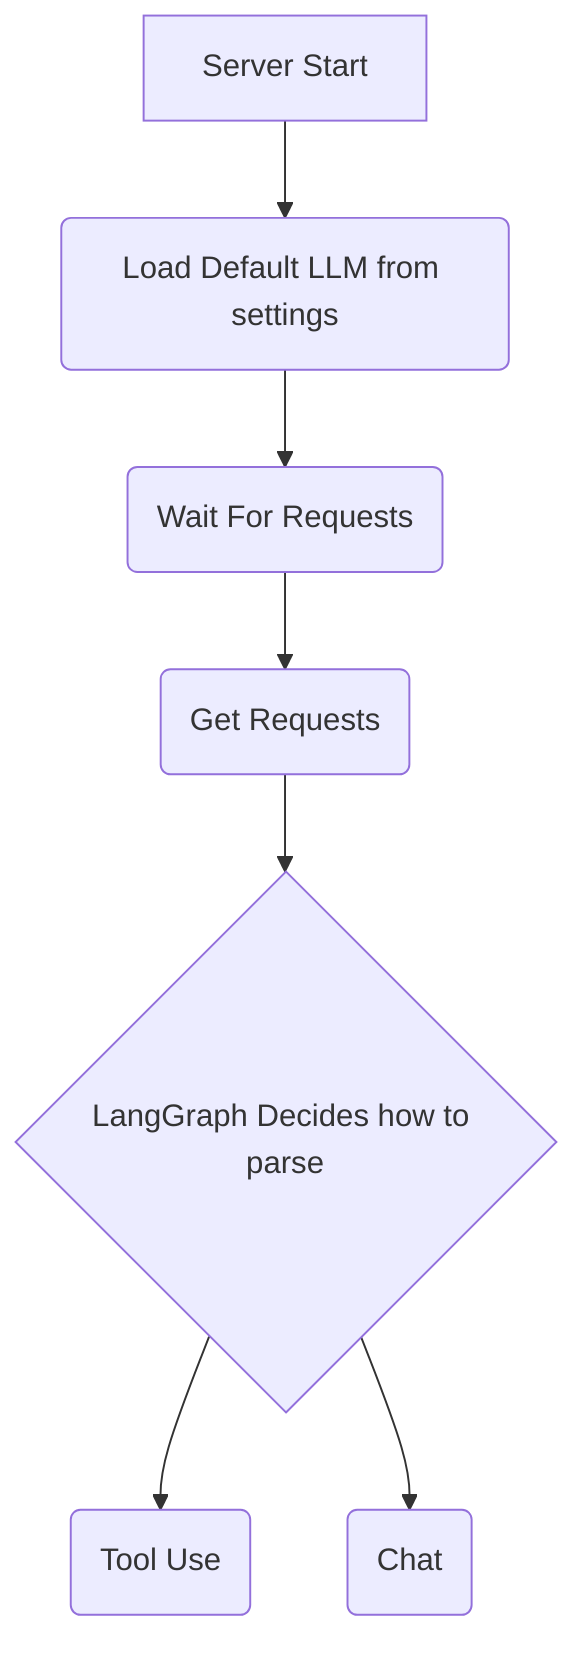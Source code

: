 graph TD
    A[Server Start] --> B(Load Default LLM from settings)
    B --> C(Wait For Requests)
    C --> D(Get Requests)
    D --> E{LangGraph Decides how to parse}
    E --> F(Tool Use)
    E --> G(Chat)